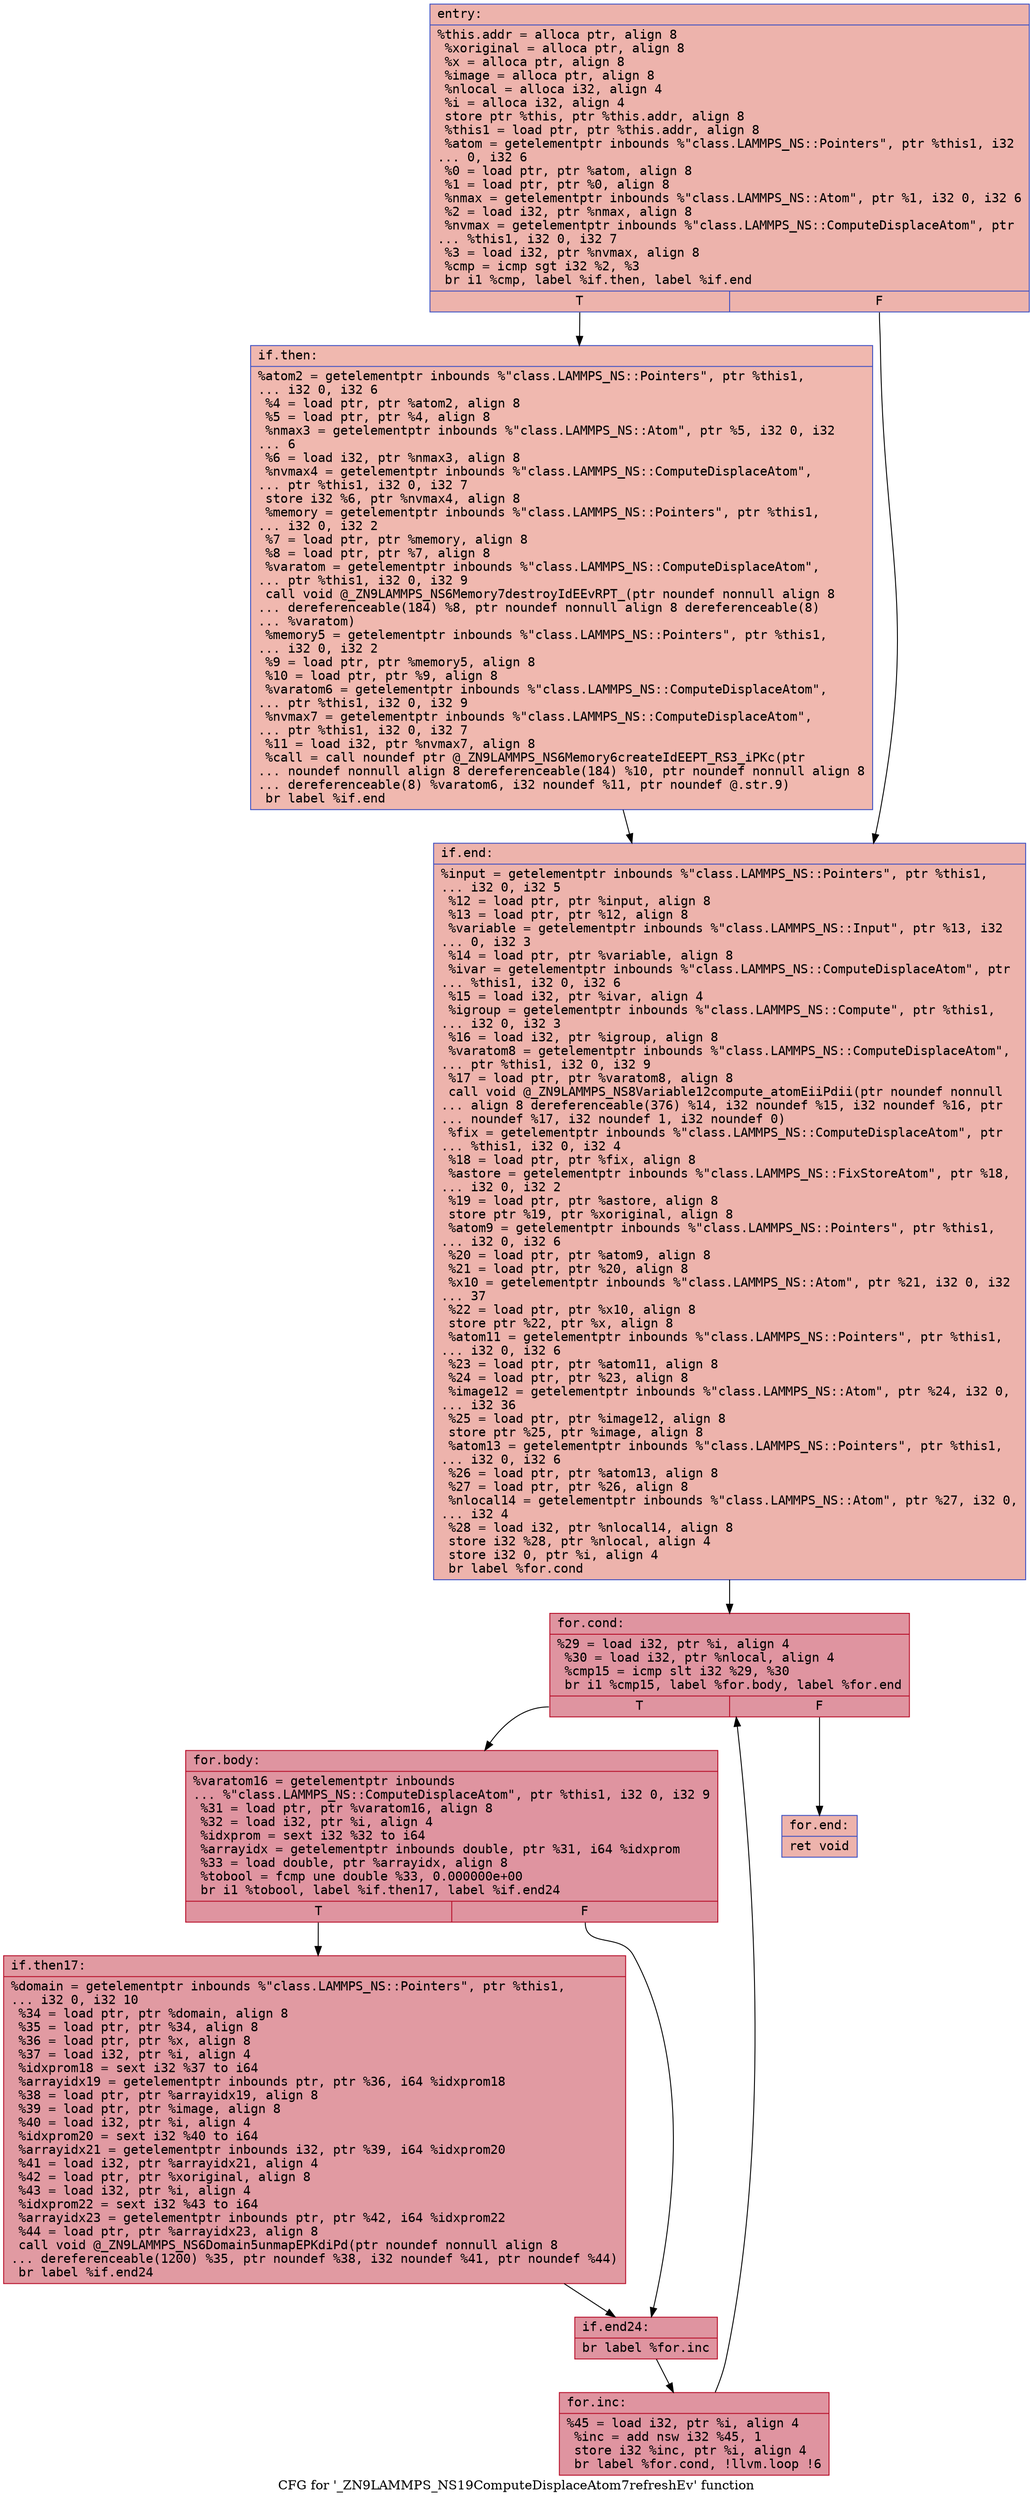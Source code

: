 digraph "CFG for '_ZN9LAMMPS_NS19ComputeDisplaceAtom7refreshEv' function" {
	label="CFG for '_ZN9LAMMPS_NS19ComputeDisplaceAtom7refreshEv' function";

	Node0x55cace5aeb40 [shape=record,color="#3d50c3ff", style=filled, fillcolor="#d6524470" fontname="Courier",label="{entry:\l|  %this.addr = alloca ptr, align 8\l  %xoriginal = alloca ptr, align 8\l  %x = alloca ptr, align 8\l  %image = alloca ptr, align 8\l  %nlocal = alloca i32, align 4\l  %i = alloca i32, align 4\l  store ptr %this, ptr %this.addr, align 8\l  %this1 = load ptr, ptr %this.addr, align 8\l  %atom = getelementptr inbounds %\"class.LAMMPS_NS::Pointers\", ptr %this1, i32\l... 0, i32 6\l  %0 = load ptr, ptr %atom, align 8\l  %1 = load ptr, ptr %0, align 8\l  %nmax = getelementptr inbounds %\"class.LAMMPS_NS::Atom\", ptr %1, i32 0, i32 6\l  %2 = load i32, ptr %nmax, align 8\l  %nvmax = getelementptr inbounds %\"class.LAMMPS_NS::ComputeDisplaceAtom\", ptr\l... %this1, i32 0, i32 7\l  %3 = load i32, ptr %nvmax, align 8\l  %cmp = icmp sgt i32 %2, %3\l  br i1 %cmp, label %if.then, label %if.end\l|{<s0>T|<s1>F}}"];
	Node0x55cace5aeb40:s0 -> Node0x55cace5af700[tooltip="entry -> if.then\nProbability 50.00%" ];
	Node0x55cace5aeb40:s1 -> Node0x55cace5af770[tooltip="entry -> if.end\nProbability 50.00%" ];
	Node0x55cace5af700 [shape=record,color="#3d50c3ff", style=filled, fillcolor="#dc5d4a70" fontname="Courier",label="{if.then:\l|  %atom2 = getelementptr inbounds %\"class.LAMMPS_NS::Pointers\", ptr %this1,\l... i32 0, i32 6\l  %4 = load ptr, ptr %atom2, align 8\l  %5 = load ptr, ptr %4, align 8\l  %nmax3 = getelementptr inbounds %\"class.LAMMPS_NS::Atom\", ptr %5, i32 0, i32\l... 6\l  %6 = load i32, ptr %nmax3, align 8\l  %nvmax4 = getelementptr inbounds %\"class.LAMMPS_NS::ComputeDisplaceAtom\",\l... ptr %this1, i32 0, i32 7\l  store i32 %6, ptr %nvmax4, align 8\l  %memory = getelementptr inbounds %\"class.LAMMPS_NS::Pointers\", ptr %this1,\l... i32 0, i32 2\l  %7 = load ptr, ptr %memory, align 8\l  %8 = load ptr, ptr %7, align 8\l  %varatom = getelementptr inbounds %\"class.LAMMPS_NS::ComputeDisplaceAtom\",\l... ptr %this1, i32 0, i32 9\l  call void @_ZN9LAMMPS_NS6Memory7destroyIdEEvRPT_(ptr noundef nonnull align 8\l... dereferenceable(184) %8, ptr noundef nonnull align 8 dereferenceable(8)\l... %varatom)\l  %memory5 = getelementptr inbounds %\"class.LAMMPS_NS::Pointers\", ptr %this1,\l... i32 0, i32 2\l  %9 = load ptr, ptr %memory5, align 8\l  %10 = load ptr, ptr %9, align 8\l  %varatom6 = getelementptr inbounds %\"class.LAMMPS_NS::ComputeDisplaceAtom\",\l... ptr %this1, i32 0, i32 9\l  %nvmax7 = getelementptr inbounds %\"class.LAMMPS_NS::ComputeDisplaceAtom\",\l... ptr %this1, i32 0, i32 7\l  %11 = load i32, ptr %nvmax7, align 8\l  %call = call noundef ptr @_ZN9LAMMPS_NS6Memory6createIdEEPT_RS3_iPKc(ptr\l... noundef nonnull align 8 dereferenceable(184) %10, ptr noundef nonnull align 8\l... dereferenceable(8) %varatom6, i32 noundef %11, ptr noundef @.str.9)\l  br label %if.end\l}"];
	Node0x55cace5af700 -> Node0x55cace5af770[tooltip="if.then -> if.end\nProbability 100.00%" ];
	Node0x55cace5af770 [shape=record,color="#3d50c3ff", style=filled, fillcolor="#d6524470" fontname="Courier",label="{if.end:\l|  %input = getelementptr inbounds %\"class.LAMMPS_NS::Pointers\", ptr %this1,\l... i32 0, i32 5\l  %12 = load ptr, ptr %input, align 8\l  %13 = load ptr, ptr %12, align 8\l  %variable = getelementptr inbounds %\"class.LAMMPS_NS::Input\", ptr %13, i32\l... 0, i32 3\l  %14 = load ptr, ptr %variable, align 8\l  %ivar = getelementptr inbounds %\"class.LAMMPS_NS::ComputeDisplaceAtom\", ptr\l... %this1, i32 0, i32 6\l  %15 = load i32, ptr %ivar, align 4\l  %igroup = getelementptr inbounds %\"class.LAMMPS_NS::Compute\", ptr %this1,\l... i32 0, i32 3\l  %16 = load i32, ptr %igroup, align 8\l  %varatom8 = getelementptr inbounds %\"class.LAMMPS_NS::ComputeDisplaceAtom\",\l... ptr %this1, i32 0, i32 9\l  %17 = load ptr, ptr %varatom8, align 8\l  call void @_ZN9LAMMPS_NS8Variable12compute_atomEiiPdii(ptr noundef nonnull\l... align 8 dereferenceable(376) %14, i32 noundef %15, i32 noundef %16, ptr\l... noundef %17, i32 noundef 1, i32 noundef 0)\l  %fix = getelementptr inbounds %\"class.LAMMPS_NS::ComputeDisplaceAtom\", ptr\l... %this1, i32 0, i32 4\l  %18 = load ptr, ptr %fix, align 8\l  %astore = getelementptr inbounds %\"class.LAMMPS_NS::FixStoreAtom\", ptr %18,\l... i32 0, i32 2\l  %19 = load ptr, ptr %astore, align 8\l  store ptr %19, ptr %xoriginal, align 8\l  %atom9 = getelementptr inbounds %\"class.LAMMPS_NS::Pointers\", ptr %this1,\l... i32 0, i32 6\l  %20 = load ptr, ptr %atom9, align 8\l  %21 = load ptr, ptr %20, align 8\l  %x10 = getelementptr inbounds %\"class.LAMMPS_NS::Atom\", ptr %21, i32 0, i32\l... 37\l  %22 = load ptr, ptr %x10, align 8\l  store ptr %22, ptr %x, align 8\l  %atom11 = getelementptr inbounds %\"class.LAMMPS_NS::Pointers\", ptr %this1,\l... i32 0, i32 6\l  %23 = load ptr, ptr %atom11, align 8\l  %24 = load ptr, ptr %23, align 8\l  %image12 = getelementptr inbounds %\"class.LAMMPS_NS::Atom\", ptr %24, i32 0,\l... i32 36\l  %25 = load ptr, ptr %image12, align 8\l  store ptr %25, ptr %image, align 8\l  %atom13 = getelementptr inbounds %\"class.LAMMPS_NS::Pointers\", ptr %this1,\l... i32 0, i32 6\l  %26 = load ptr, ptr %atom13, align 8\l  %27 = load ptr, ptr %26, align 8\l  %nlocal14 = getelementptr inbounds %\"class.LAMMPS_NS::Atom\", ptr %27, i32 0,\l... i32 4\l  %28 = load i32, ptr %nlocal14, align 8\l  store i32 %28, ptr %nlocal, align 4\l  store i32 0, ptr %i, align 4\l  br label %for.cond\l}"];
	Node0x55cace5af770 -> Node0x55cace5b2270[tooltip="if.end -> for.cond\nProbability 100.00%" ];
	Node0x55cace5b2270 [shape=record,color="#b70d28ff", style=filled, fillcolor="#b70d2870" fontname="Courier",label="{for.cond:\l|  %29 = load i32, ptr %i, align 4\l  %30 = load i32, ptr %nlocal, align 4\l  %cmp15 = icmp slt i32 %29, %30\l  br i1 %cmp15, label %for.body, label %for.end\l|{<s0>T|<s1>F}}"];
	Node0x55cace5b2270:s0 -> Node0x55cace5b2510[tooltip="for.cond -> for.body\nProbability 96.88%" ];
	Node0x55cace5b2270:s1 -> Node0x55cace5b2590[tooltip="for.cond -> for.end\nProbability 3.12%" ];
	Node0x55cace5b2510 [shape=record,color="#b70d28ff", style=filled, fillcolor="#b70d2870" fontname="Courier",label="{for.body:\l|  %varatom16 = getelementptr inbounds\l... %\"class.LAMMPS_NS::ComputeDisplaceAtom\", ptr %this1, i32 0, i32 9\l  %31 = load ptr, ptr %varatom16, align 8\l  %32 = load i32, ptr %i, align 4\l  %idxprom = sext i32 %32 to i64\l  %arrayidx = getelementptr inbounds double, ptr %31, i64 %idxprom\l  %33 = load double, ptr %arrayidx, align 8\l  %tobool = fcmp une double %33, 0.000000e+00\l  br i1 %tobool, label %if.then17, label %if.end24\l|{<s0>T|<s1>F}}"];
	Node0x55cace5b2510:s0 -> Node0x55cace5b2b30[tooltip="for.body -> if.then17\nProbability 62.50%" ];
	Node0x55cace5b2510:s1 -> Node0x55cace5b2bb0[tooltip="for.body -> if.end24\nProbability 37.50%" ];
	Node0x55cace5b2b30 [shape=record,color="#b70d28ff", style=filled, fillcolor="#bb1b2c70" fontname="Courier",label="{if.then17:\l|  %domain = getelementptr inbounds %\"class.LAMMPS_NS::Pointers\", ptr %this1,\l... i32 0, i32 10\l  %34 = load ptr, ptr %domain, align 8\l  %35 = load ptr, ptr %34, align 8\l  %36 = load ptr, ptr %x, align 8\l  %37 = load i32, ptr %i, align 4\l  %idxprom18 = sext i32 %37 to i64\l  %arrayidx19 = getelementptr inbounds ptr, ptr %36, i64 %idxprom18\l  %38 = load ptr, ptr %arrayidx19, align 8\l  %39 = load ptr, ptr %image, align 8\l  %40 = load i32, ptr %i, align 4\l  %idxprom20 = sext i32 %40 to i64\l  %arrayidx21 = getelementptr inbounds i32, ptr %39, i64 %idxprom20\l  %41 = load i32, ptr %arrayidx21, align 4\l  %42 = load ptr, ptr %xoriginal, align 8\l  %43 = load i32, ptr %i, align 4\l  %idxprom22 = sext i32 %43 to i64\l  %arrayidx23 = getelementptr inbounds ptr, ptr %42, i64 %idxprom22\l  %44 = load ptr, ptr %arrayidx23, align 8\l  call void @_ZN9LAMMPS_NS6Domain5unmapEPKdiPd(ptr noundef nonnull align 8\l... dereferenceable(1200) %35, ptr noundef %38, i32 noundef %41, ptr noundef %44)\l  br label %if.end24\l}"];
	Node0x55cace5b2b30 -> Node0x55cace5b2bb0[tooltip="if.then17 -> if.end24\nProbability 100.00%" ];
	Node0x55cace5b2bb0 [shape=record,color="#b70d28ff", style=filled, fillcolor="#b70d2870" fontname="Courier",label="{if.end24:\l|  br label %for.inc\l}"];
	Node0x55cace5b2bb0 -> Node0x55cace5b3cf0[tooltip="if.end24 -> for.inc\nProbability 100.00%" ];
	Node0x55cace5b3cf0 [shape=record,color="#b70d28ff", style=filled, fillcolor="#b70d2870" fontname="Courier",label="{for.inc:\l|  %45 = load i32, ptr %i, align 4\l  %inc = add nsw i32 %45, 1\l  store i32 %inc, ptr %i, align 4\l  br label %for.cond, !llvm.loop !6\l}"];
	Node0x55cace5b3cf0 -> Node0x55cace5b2270[tooltip="for.inc -> for.cond\nProbability 100.00%" ];
	Node0x55cace5b2590 [shape=record,color="#3d50c3ff", style=filled, fillcolor="#d6524470" fontname="Courier",label="{for.end:\l|  ret void\l}"];
}
